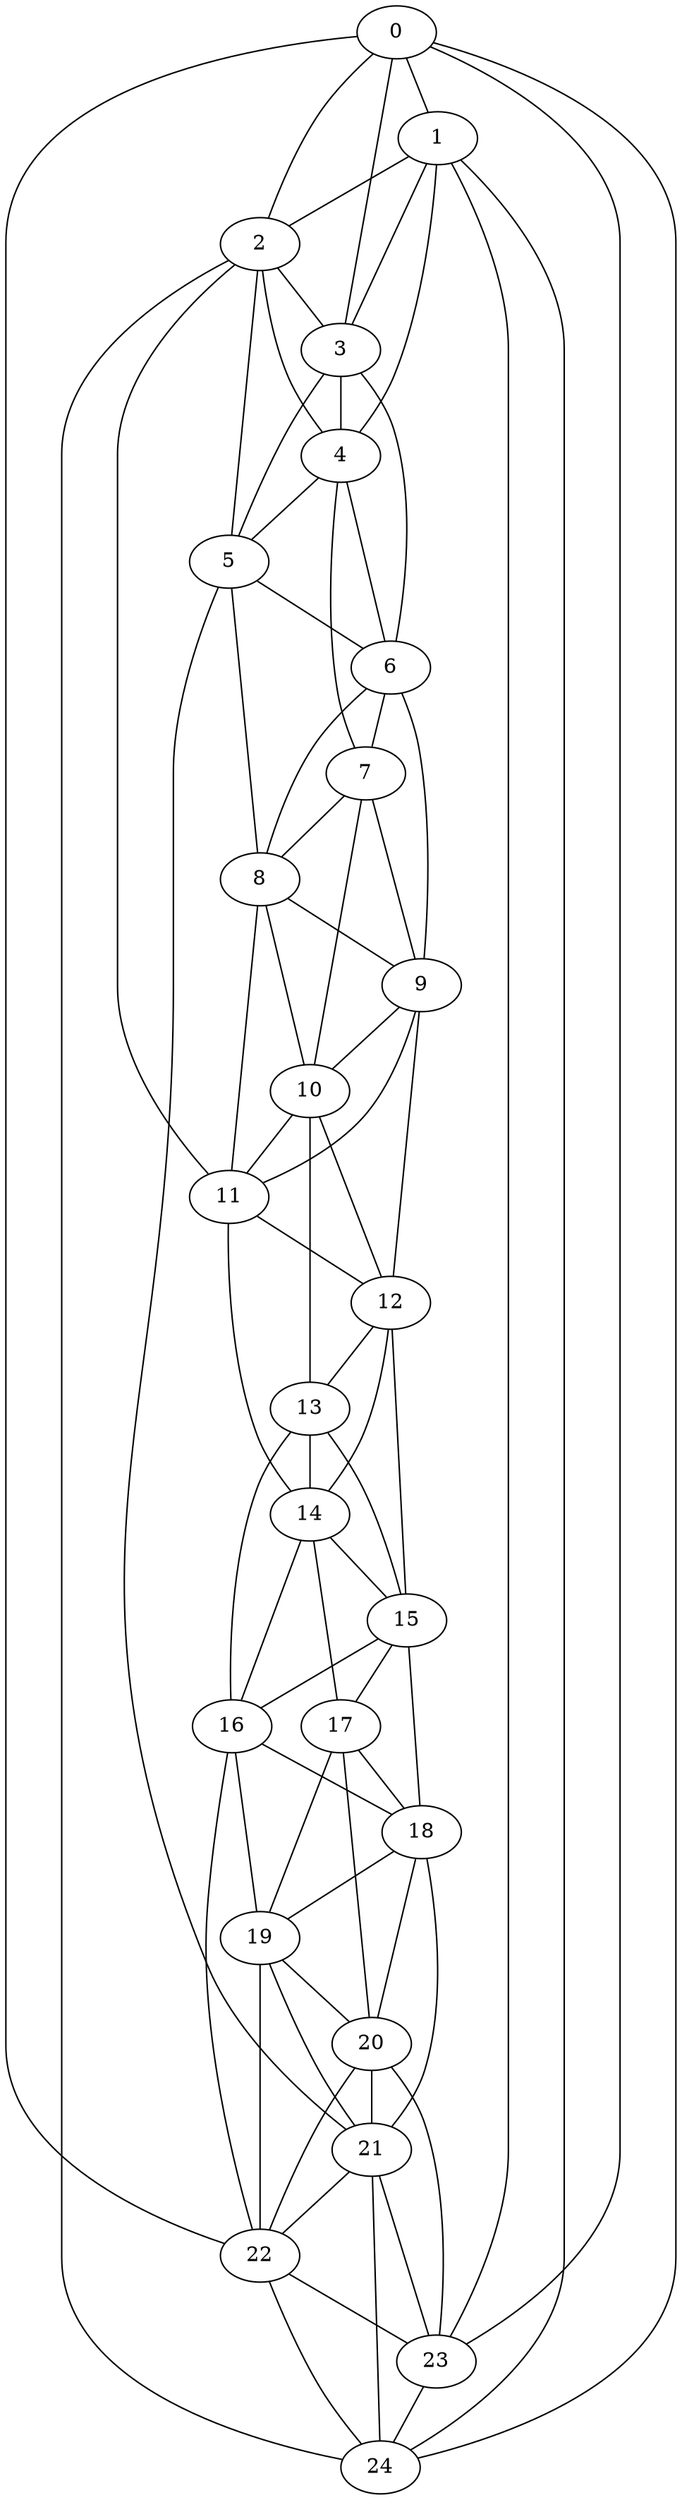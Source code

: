 strict graph "watts_strogatz_graph(25,6,0.1)" {
0;
1;
2;
3;
4;
5;
6;
7;
8;
9;
10;
11;
12;
13;
14;
15;
16;
17;
18;
19;
20;
21;
22;
23;
24;
0 -- 1  [is_available=True, prob="1.0"];
0 -- 2  [is_available=True, prob="0.737200765352"];
0 -- 3  [is_available=True, prob="0.201904872091"];
0 -- 22  [is_available=True, prob="0.432572468978"];
0 -- 23  [is_available=True, prob="1.0"];
0 -- 24  [is_available=True, prob="0.57639481848"];
1 -- 2  [is_available=True, prob="0.414326473228"];
1 -- 3  [is_available=True, prob="0.477996636959"];
1 -- 4  [is_available=True, prob="0.200496885062"];
1 -- 23  [is_available=True, prob="0.262550870109"];
1 -- 24  [is_available=True, prob="0.791406174996"];
2 -- 3  [is_available=True, prob="0.836118618681"];
2 -- 4  [is_available=True, prob="0.530297140687"];
2 -- 5  [is_available=True, prob="0.0769627409454"];
2 -- 11  [is_available=True, prob="0.214153734567"];
2 -- 24  [is_available=True, prob="1.0"];
3 -- 4  [is_available=True, prob="0.0405649447265"];
3 -- 5  [is_available=True, prob="0.500965516995"];
3 -- 6  [is_available=True, prob="0.723515530534"];
4 -- 5  [is_available=True, prob="0.942277406395"];
4 -- 6  [is_available=True, prob="1.0"];
4 -- 7  [is_available=True, prob="0.148518526903"];
5 -- 6  [is_available=True, prob="0.651556741202"];
5 -- 8  [is_available=True, prob="0.359758498508"];
5 -- 21  [is_available=True, prob="1.0"];
6 -- 7  [is_available=True, prob="0.623596818745"];
6 -- 8  [is_available=True, prob="0.880861745927"];
6 -- 9  [is_available=True, prob="0.0681792860969"];
7 -- 8  [is_available=True, prob="0.611549527879"];
7 -- 9  [is_available=True, prob="0.750102862101"];
7 -- 10  [is_available=True, prob="0.734111707121"];
8 -- 9  [is_available=True, prob="0.668865169933"];
8 -- 10  [is_available=True, prob="0.257937962666"];
8 -- 11  [is_available=True, prob="0.628913269839"];
9 -- 10  [is_available=True, prob="0.794814708385"];
9 -- 11  [is_available=True, prob="1.0"];
9 -- 12  [is_available=True, prob="0.836059233478"];
10 -- 11  [is_available=True, prob="1.0"];
10 -- 12  [is_available=True, prob="1.0"];
10 -- 13  [is_available=True, prob="0.76139690224"];
11 -- 12  [is_available=True, prob="0.269460801881"];
11 -- 14  [is_available=True, prob="0.621645151551"];
12 -- 13  [is_available=True, prob="0.3934318403"];
12 -- 14  [is_available=True, prob="0.138929701065"];
12 -- 15  [is_available=True, prob="0.929875714653"];
13 -- 14  [is_available=True, prob="0.48308043628"];
13 -- 15  [is_available=True, prob="0.898775522317"];
13 -- 16  [is_available=True, prob="0.572042594148"];
14 -- 15  [is_available=True, prob="0.158378922377"];
14 -- 16  [is_available=True, prob="1.0"];
14 -- 17  [is_available=True, prob="0.445603400755"];
15 -- 16  [is_available=True, prob="0.0614042973786"];
15 -- 17  [is_available=True, prob="1.0"];
15 -- 18  [is_available=True, prob="1.0"];
16 -- 18  [is_available=True, prob="1.0"];
16 -- 19  [is_available=True, prob="0.468844240955"];
16 -- 22  [is_available=True, prob="1.0"];
17 -- 18  [is_available=True, prob="1.0"];
17 -- 19  [is_available=True, prob="0.42969909361"];
17 -- 20  [is_available=True, prob="1.0"];
18 -- 19  [is_available=True, prob="0.493722667796"];
18 -- 20  [is_available=True, prob="1.0"];
18 -- 21  [is_available=True, prob="1.0"];
19 -- 20  [is_available=True, prob="0.784571818752"];
19 -- 21  [is_available=True, prob="0.674331760239"];
19 -- 22  [is_available=True, prob="1.0"];
20 -- 21  [is_available=True, prob="0.590545529536"];
20 -- 22  [is_available=True, prob="0.254067012274"];
20 -- 23  [is_available=True, prob="0.605018470776"];
21 -- 22  [is_available=True, prob="0.0293233607127"];
21 -- 23  [is_available=True, prob="0.307906409027"];
21 -- 24  [is_available=True, prob="0.631581814534"];
22 -- 23  [is_available=True, prob="0.269542872339"];
22 -- 24  [is_available=True, prob="0.441534147257"];
23 -- 24  [is_available=True, prob="1.0"];
}
